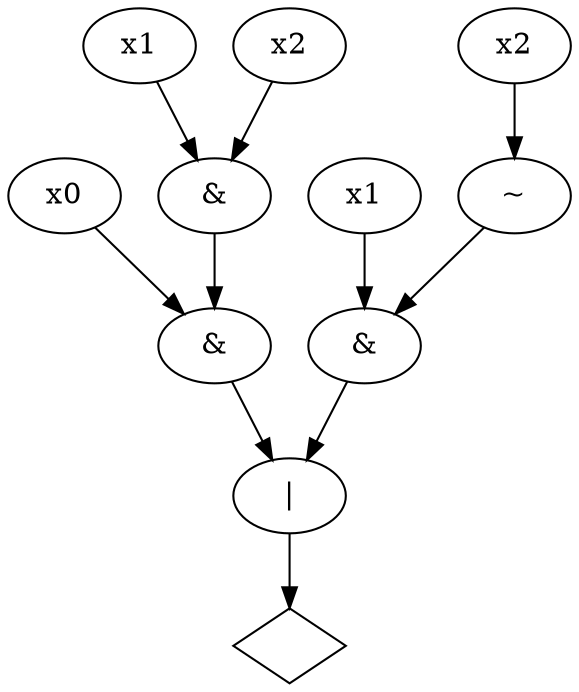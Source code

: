 digraph G {
n0 [label="",shape="diamond"];
n1 [label="|"];
n2 [label="&"];
n3 [label="x0"];
n4 [label="&"];
n5 [label="x1"];
n6 [label="x2"];
n7 [label="&"];
n8 [label="x1"];
n9 [label="~"];
n10 [label="x2"];
n1 -> n0
n2 -> n1
n3 -> n2
n4 -> n2
n5 -> n4
n6 -> n4
n7 -> n1
n8 -> n7
n9 -> n7
n10 -> n9
}